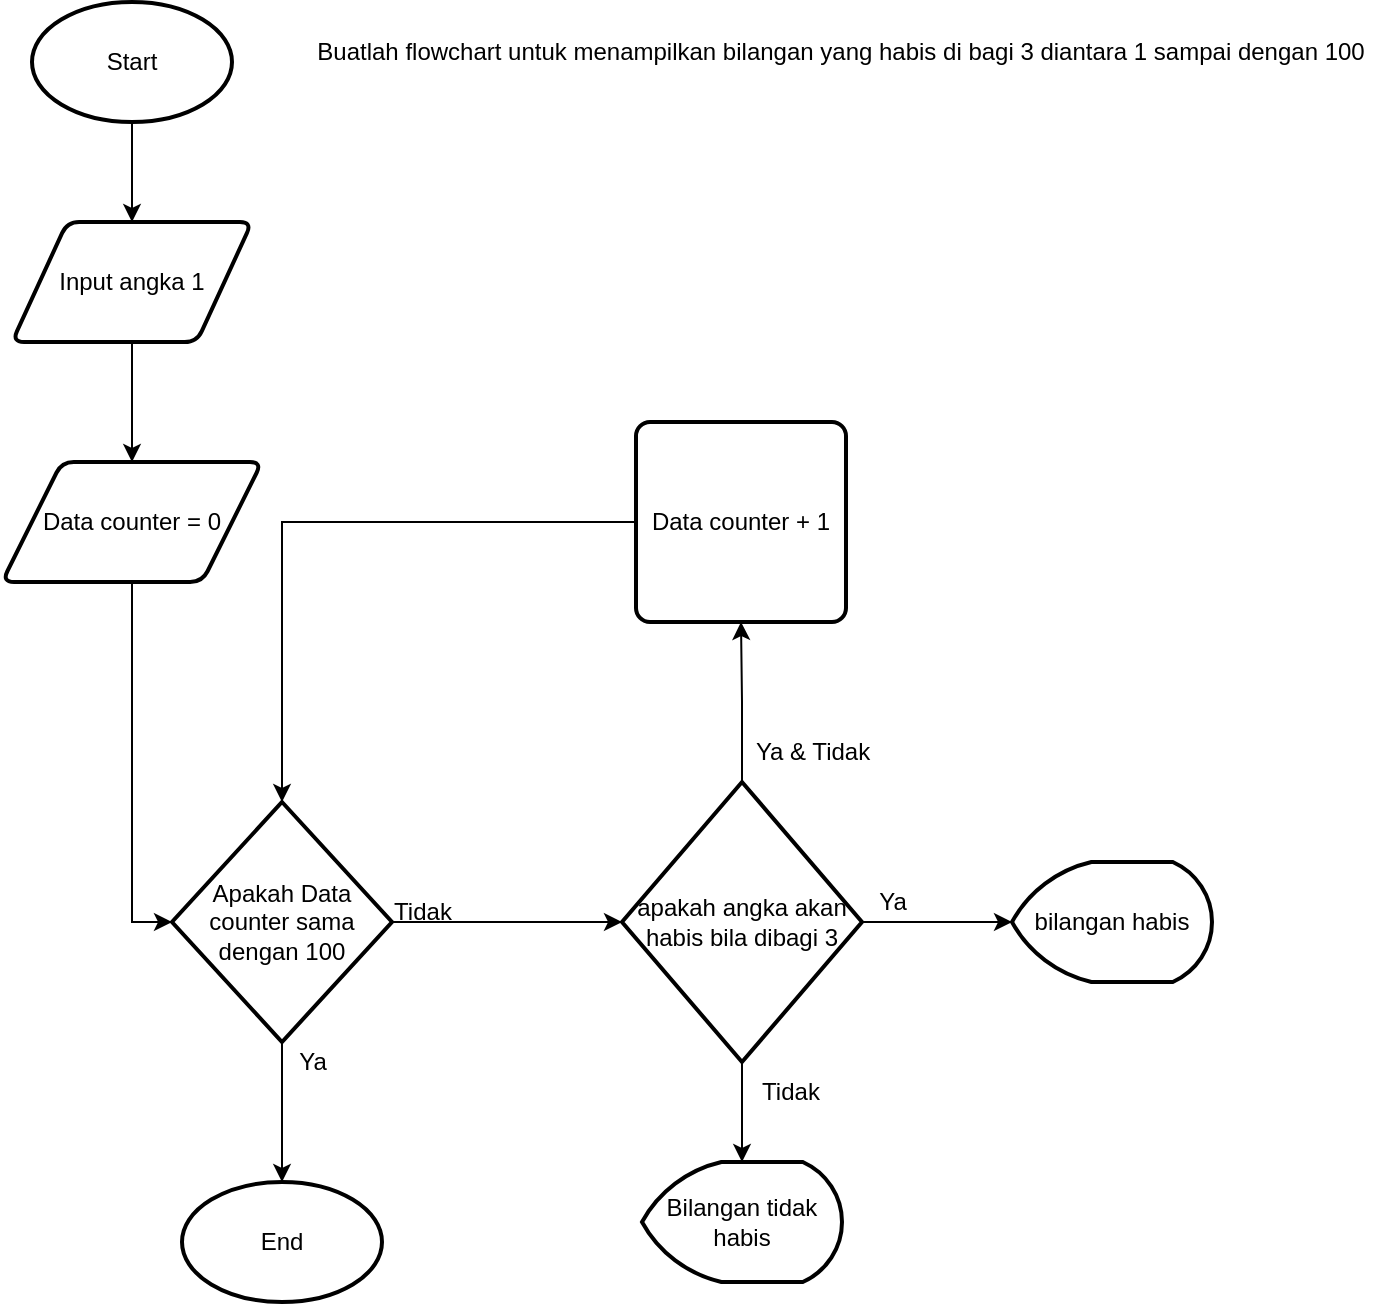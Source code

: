 <mxfile version="20.8.16" type="device"><diagram id="C5RBs43oDa-KdzZeNtuy" name="Page-1"><mxGraphModel dx="2261" dy="795" grid="1" gridSize="10" guides="1" tooltips="1" connect="1" arrows="1" fold="1" page="1" pageScale="1" pageWidth="827" pageHeight="1169" math="0" shadow="0"><root><mxCell id="WIyWlLk6GJQsqaUBKTNV-0"/><mxCell id="WIyWlLk6GJQsqaUBKTNV-1" parent="WIyWlLk6GJQsqaUBKTNV-0"/><mxCell id="nFaS34stEzni-hA4-5Sz-2" value="" style="edgeStyle=orthogonalEdgeStyle;rounded=0;orthogonalLoop=1;jettySize=auto;html=1;" edge="1" parent="WIyWlLk6GJQsqaUBKTNV-1" source="nFaS34stEzni-hA4-5Sz-0" target="nFaS34stEzni-hA4-5Sz-1"><mxGeometry relative="1" as="geometry"/></mxCell><mxCell id="nFaS34stEzni-hA4-5Sz-0" value="Start" style="strokeWidth=2;html=1;shape=mxgraph.flowchart.start_1;whiteSpace=wrap;" vertex="1" parent="WIyWlLk6GJQsqaUBKTNV-1"><mxGeometry x="10" y="40" width="100" height="60" as="geometry"/></mxCell><mxCell id="nFaS34stEzni-hA4-5Sz-5" value="" style="edgeStyle=orthogonalEdgeStyle;rounded=0;orthogonalLoop=1;jettySize=auto;html=1;" edge="1" parent="WIyWlLk6GJQsqaUBKTNV-1" source="nFaS34stEzni-hA4-5Sz-1" target="nFaS34stEzni-hA4-5Sz-3"><mxGeometry relative="1" as="geometry"/></mxCell><mxCell id="nFaS34stEzni-hA4-5Sz-1" value="Input angka 1" style="shape=parallelogram;html=1;strokeWidth=2;perimeter=parallelogramPerimeter;whiteSpace=wrap;rounded=1;arcSize=12;size=0.23;" vertex="1" parent="WIyWlLk6GJQsqaUBKTNV-1"><mxGeometry y="150" width="120" height="60" as="geometry"/></mxCell><mxCell id="nFaS34stEzni-hA4-5Sz-7" value="" style="edgeStyle=orthogonalEdgeStyle;rounded=0;orthogonalLoop=1;jettySize=auto;html=1;entryX=0;entryY=0.5;entryDx=0;entryDy=0;entryPerimeter=0;" edge="1" parent="WIyWlLk6GJQsqaUBKTNV-1" source="nFaS34stEzni-hA4-5Sz-3" target="nFaS34stEzni-hA4-5Sz-6"><mxGeometry relative="1" as="geometry"><mxPoint x="70" y="490" as="targetPoint"/></mxGeometry></mxCell><mxCell id="nFaS34stEzni-hA4-5Sz-3" value="Data counter = 0" style="shape=parallelogram;html=1;strokeWidth=2;perimeter=parallelogramPerimeter;whiteSpace=wrap;rounded=1;arcSize=12;size=0.23;" vertex="1" parent="WIyWlLk6GJQsqaUBKTNV-1"><mxGeometry x="-5" y="270" width="130" height="60" as="geometry"/></mxCell><mxCell id="nFaS34stEzni-hA4-5Sz-10" value="" style="edgeStyle=orthogonalEdgeStyle;rounded=0;orthogonalLoop=1;jettySize=auto;html=1;" edge="1" parent="WIyWlLk6GJQsqaUBKTNV-1" source="nFaS34stEzni-hA4-5Sz-6" target="nFaS34stEzni-hA4-5Sz-11"><mxGeometry relative="1" as="geometry"><mxPoint x="305" y="420" as="targetPoint"/></mxGeometry></mxCell><mxCell id="nFaS34stEzni-hA4-5Sz-28" value="" style="edgeStyle=orthogonalEdgeStyle;rounded=0;orthogonalLoop=1;jettySize=auto;html=1;" edge="1" parent="WIyWlLk6GJQsqaUBKTNV-1" source="nFaS34stEzni-hA4-5Sz-6" target="nFaS34stEzni-hA4-5Sz-27"><mxGeometry relative="1" as="geometry"/></mxCell><mxCell id="nFaS34stEzni-hA4-5Sz-6" value="Apakah Data counter sama dengan 100" style="strokeWidth=2;html=1;shape=mxgraph.flowchart.decision;whiteSpace=wrap;" vertex="1" parent="WIyWlLk6GJQsqaUBKTNV-1"><mxGeometry x="80" y="440" width="110" height="120" as="geometry"/></mxCell><mxCell id="nFaS34stEzni-hA4-5Sz-17" value="" style="edgeStyle=orthogonalEdgeStyle;rounded=0;orthogonalLoop=1;jettySize=auto;html=1;" edge="1" parent="WIyWlLk6GJQsqaUBKTNV-1" source="nFaS34stEzni-hA4-5Sz-11" target="nFaS34stEzni-hA4-5Sz-14"><mxGeometry relative="1" as="geometry"/></mxCell><mxCell id="nFaS34stEzni-hA4-5Sz-19" value="" style="edgeStyle=orthogonalEdgeStyle;rounded=0;orthogonalLoop=1;jettySize=auto;html=1;" edge="1" parent="WIyWlLk6GJQsqaUBKTNV-1" source="nFaS34stEzni-hA4-5Sz-11" target="nFaS34stEzni-hA4-5Sz-16"><mxGeometry relative="1" as="geometry"/></mxCell><mxCell id="nFaS34stEzni-hA4-5Sz-23" value="" style="edgeStyle=orthogonalEdgeStyle;rounded=0;orthogonalLoop=1;jettySize=auto;html=1;" edge="1" parent="WIyWlLk6GJQsqaUBKTNV-1" source="nFaS34stEzni-hA4-5Sz-11" target="nFaS34stEzni-hA4-5Sz-21"><mxGeometry relative="1" as="geometry"/></mxCell><mxCell id="nFaS34stEzni-hA4-5Sz-11" value="apakah angka akan habis bila dibagi 3" style="strokeWidth=2;html=1;shape=mxgraph.flowchart.decision;whiteSpace=wrap;" vertex="1" parent="WIyWlLk6GJQsqaUBKTNV-1"><mxGeometry x="305" y="430" width="120" height="140" as="geometry"/></mxCell><mxCell id="nFaS34stEzni-hA4-5Sz-12" value="Tidak" style="text;html=1;align=center;verticalAlign=middle;resizable=0;points=[];autosize=1;strokeColor=none;fillColor=none;" vertex="1" parent="WIyWlLk6GJQsqaUBKTNV-1"><mxGeometry x="180" y="480" width="50" height="30" as="geometry"/></mxCell><mxCell id="nFaS34stEzni-hA4-5Sz-14" value="bilangan habis" style="strokeWidth=2;html=1;shape=mxgraph.flowchart.display;whiteSpace=wrap;" vertex="1" parent="WIyWlLk6GJQsqaUBKTNV-1"><mxGeometry x="500" y="470" width="100" height="60" as="geometry"/></mxCell><mxCell id="nFaS34stEzni-hA4-5Sz-26" style="edgeStyle=orthogonalEdgeStyle;rounded=0;orthogonalLoop=1;jettySize=auto;html=1;entryX=0.5;entryY=0;entryDx=0;entryDy=0;entryPerimeter=0;" edge="1" parent="WIyWlLk6GJQsqaUBKTNV-1" source="nFaS34stEzni-hA4-5Sz-16" target="nFaS34stEzni-hA4-5Sz-6"><mxGeometry relative="1" as="geometry"><Array as="points"><mxPoint x="135" y="300"/></Array></mxGeometry></mxCell><mxCell id="nFaS34stEzni-hA4-5Sz-16" value="Data counter + 1" style="rounded=1;whiteSpace=wrap;html=1;absoluteArcSize=1;arcSize=14;strokeWidth=2;" vertex="1" parent="WIyWlLk6GJQsqaUBKTNV-1"><mxGeometry x="312" y="250" width="105" height="100" as="geometry"/></mxCell><mxCell id="nFaS34stEzni-hA4-5Sz-18" value="Ya" style="text;html=1;align=center;verticalAlign=middle;resizable=0;points=[];autosize=1;strokeColor=none;fillColor=none;" vertex="1" parent="WIyWlLk6GJQsqaUBKTNV-1"><mxGeometry x="420" y="475" width="40" height="30" as="geometry"/></mxCell><mxCell id="nFaS34stEzni-hA4-5Sz-20" value="Ya &amp;amp; Tidak" style="text;html=1;align=center;verticalAlign=middle;resizable=0;points=[];autosize=1;strokeColor=none;fillColor=none;" vertex="1" parent="WIyWlLk6GJQsqaUBKTNV-1"><mxGeometry x="360" y="400" width="80" height="30" as="geometry"/></mxCell><mxCell id="nFaS34stEzni-hA4-5Sz-21" value="Bilangan tidak habis" style="strokeWidth=2;html=1;shape=mxgraph.flowchart.display;whiteSpace=wrap;" vertex="1" parent="WIyWlLk6GJQsqaUBKTNV-1"><mxGeometry x="315" y="620" width="100" height="60" as="geometry"/></mxCell><mxCell id="nFaS34stEzni-hA4-5Sz-24" value="Tidak" style="text;html=1;align=center;verticalAlign=middle;resizable=0;points=[];autosize=1;strokeColor=none;fillColor=none;" vertex="1" parent="WIyWlLk6GJQsqaUBKTNV-1"><mxGeometry x="364" y="570" width="50" height="30" as="geometry"/></mxCell><mxCell id="nFaS34stEzni-hA4-5Sz-27" value="End" style="strokeWidth=2;html=1;shape=mxgraph.flowchart.start_1;whiteSpace=wrap;" vertex="1" parent="WIyWlLk6GJQsqaUBKTNV-1"><mxGeometry x="85" y="630" width="100" height="60" as="geometry"/></mxCell><mxCell id="nFaS34stEzni-hA4-5Sz-29" value="Ya" style="text;html=1;align=center;verticalAlign=middle;resizable=0;points=[];autosize=1;strokeColor=none;fillColor=none;" vertex="1" parent="WIyWlLk6GJQsqaUBKTNV-1"><mxGeometry x="130" y="555" width="40" height="30" as="geometry"/></mxCell><mxCell id="nFaS34stEzni-hA4-5Sz-30" value="Buatlah flowchart untuk menampilkan bilangan yang habis di bagi 3 diantara 1 sampai dengan 100" style="text;html=1;align=center;verticalAlign=middle;resizable=0;points=[];autosize=1;strokeColor=none;fillColor=none;" vertex="1" parent="WIyWlLk6GJQsqaUBKTNV-1"><mxGeometry x="139" y="50" width="550" height="30" as="geometry"/></mxCell></root></mxGraphModel></diagram></mxfile>